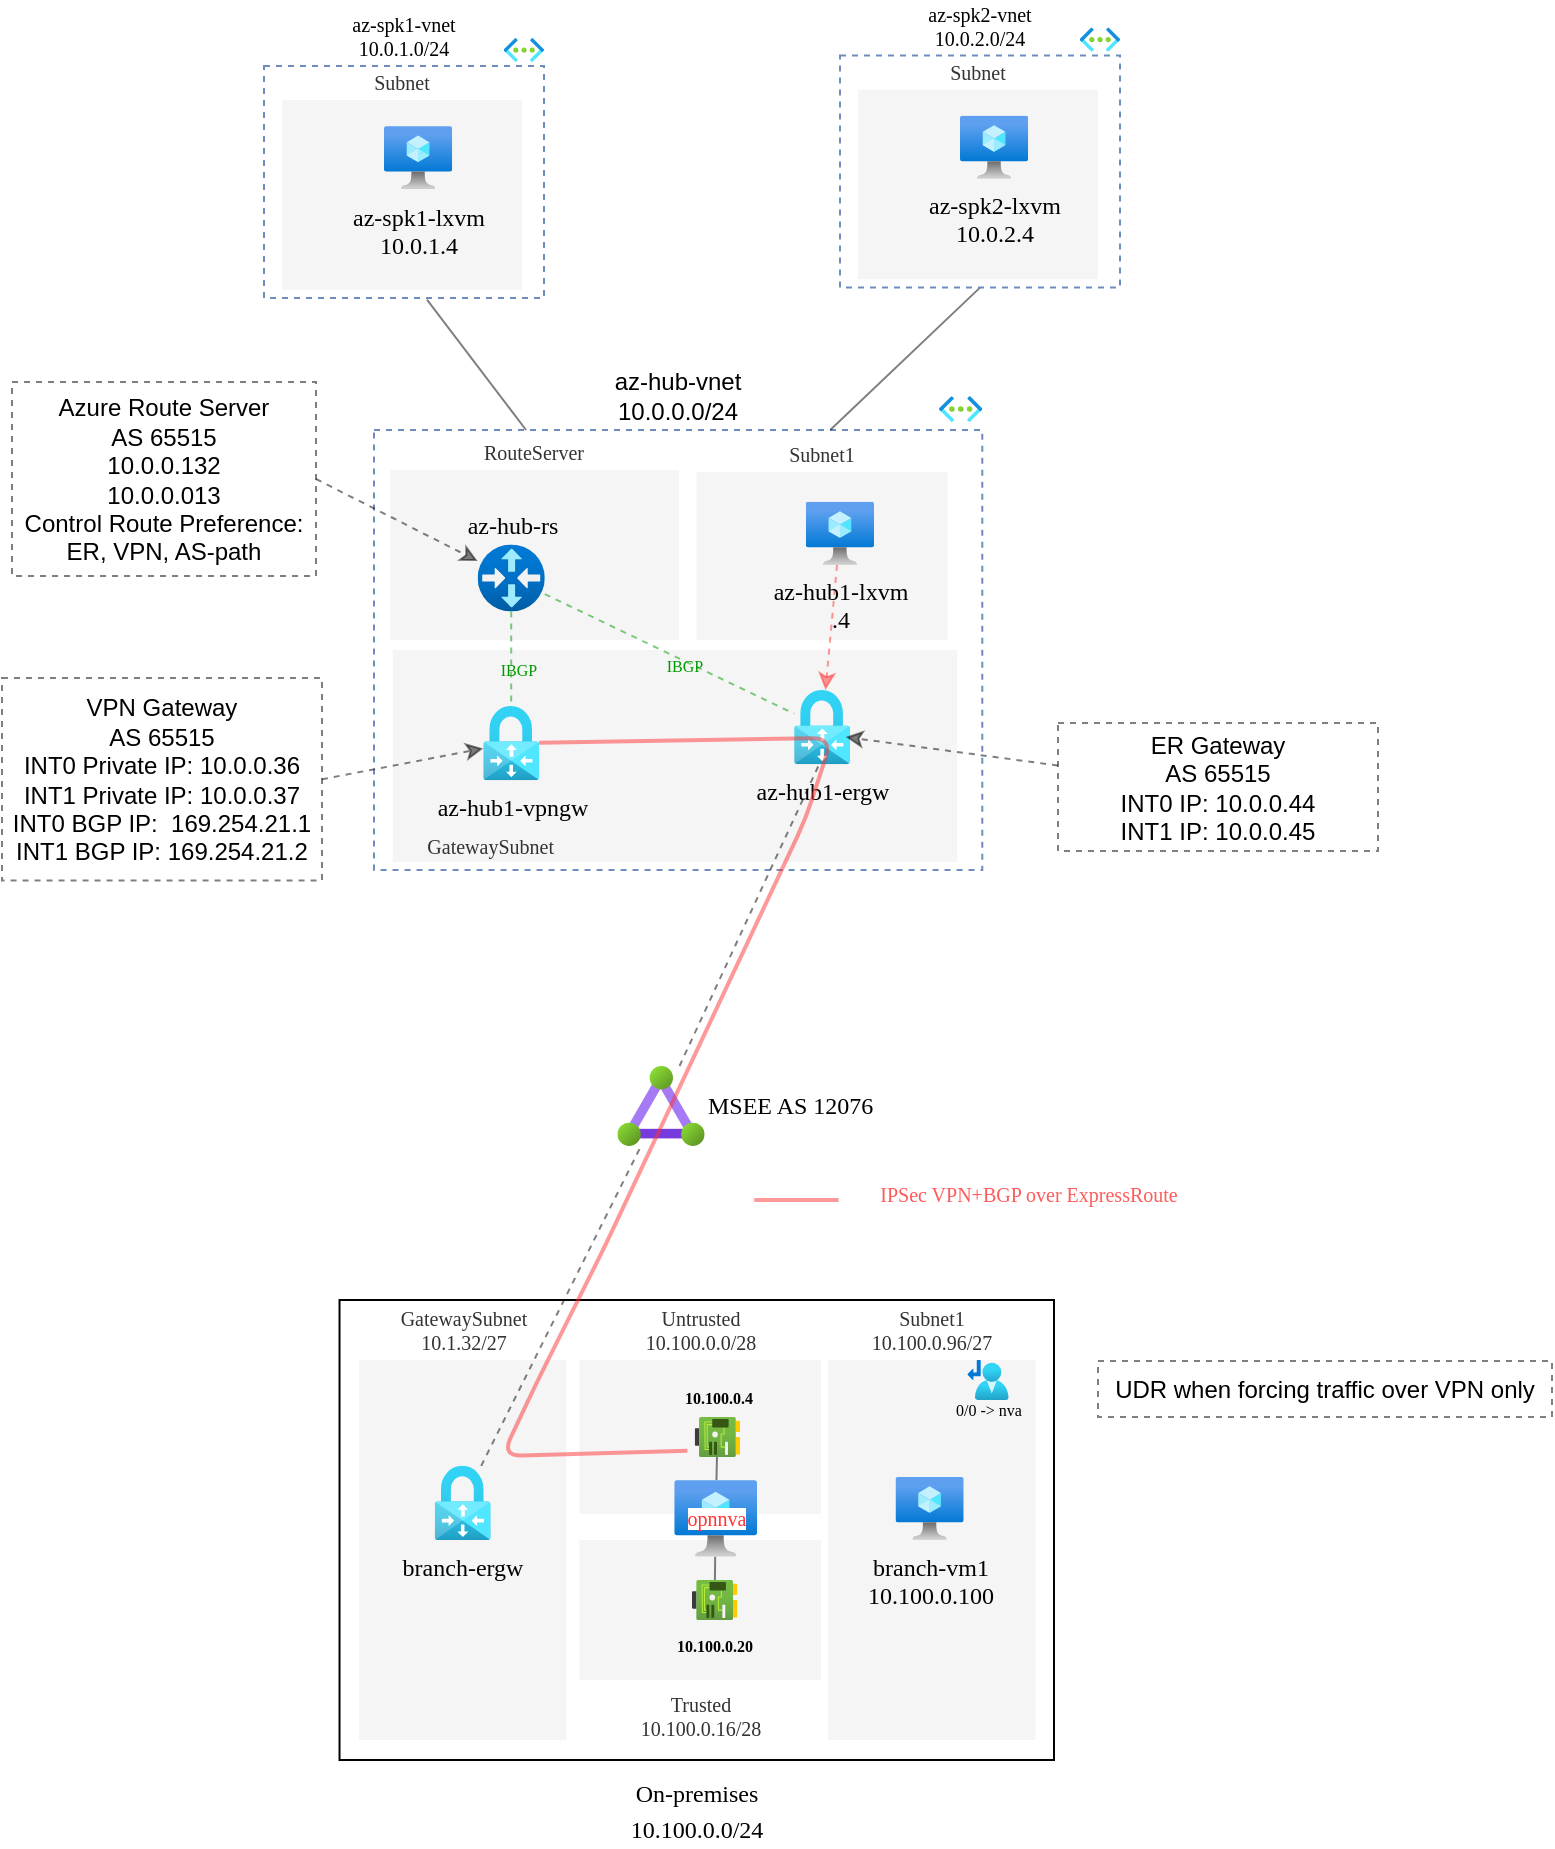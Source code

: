 <mxfile>
    <diagram id="NDvJAJGpe4w62B9Y8Wvt" name="Page-1">
        <mxGraphModel dx="1479" dy="541" grid="0" gridSize="10" guides="1" tooltips="1" connect="1" arrows="1" fold="1" page="1" pageScale="1" pageWidth="850" pageHeight="1100" background="#ffffff" math="0" shadow="0">
            <root>
                <mxCell id="0"/>
                <mxCell id="1" parent="0"/>
                <mxCell id="64" value="&lt;font style=&quot;font-size: 12px;&quot;&gt;On-premises&lt;br style=&quot;&quot;&gt;10.100.0.0/24&lt;br&gt;&lt;/font&gt;" style="whiteSpace=wrap;html=1;labelBackgroundColor=none;fontFamily=Verdana;fontSize=15;labelPosition=center;verticalLabelPosition=bottom;align=center;verticalAlign=top;" parent="1" vertex="1">
                    <mxGeometry x="210.76" y="657" width="357.24" height="230" as="geometry"/>
                </mxCell>
                <mxCell id="69" value="GatewaySubnet&lt;br&gt;10.1.32/27" style="whiteSpace=wrap;html=1;labelBackgroundColor=none;fontFamily=Verdana;fillColor=#f5f5f5;fontColor=#333333;strokeColor=none;fontSize=10;labelPosition=center;verticalLabelPosition=top;align=center;verticalAlign=bottom;" parent="1" vertex="1">
                    <mxGeometry x="220.5" y="687" width="103.69" height="190" as="geometry"/>
                </mxCell>
                <mxCell id="17" value="" style="group;fillColor=default;labelPosition=center;verticalLabelPosition=top;align=center;verticalAlign=bottom;container=0;" parent="1" vertex="1" connectable="0">
                    <mxGeometry x="218" y="218" width="307" height="250" as="geometry"/>
                </mxCell>
                <mxCell id="14" value="az-hub-vnet&lt;br&gt;10.0.0.0/24" style="whiteSpace=wrap;html=1;fillColor=none;strokeColor=#6c8ebf;dashed=1;labelPosition=center;verticalLabelPosition=top;align=center;verticalAlign=bottom;" parent="1" vertex="1">
                    <mxGeometry x="228" y="222" width="304.14" height="220" as="geometry"/>
                </mxCell>
                <mxCell id="15" value="" style="aspect=fixed;html=1;points=[];align=center;image;fontSize=12;image=img/lib/azure2/networking/Virtual_Networks.svg;dashed=1;" parent="1" vertex="1">
                    <mxGeometry x="510.499" y="205.08" width="21.641" height="12.92" as="geometry"/>
                </mxCell>
                <mxCell id="19" value="GatewaySubnet" style="whiteSpace=wrap;html=1;labelBackgroundColor=none;fontFamily=Verdana;fillColor=#f5f5f5;fontColor=#333333;strokeColor=none;fontSize=10;labelPosition=left;verticalLabelPosition=bottom;align=right;verticalAlign=top;spacingLeft=0;spacingBottom=0;spacingRight=-63;spacing=-18;" parent="1" vertex="1">
                    <mxGeometry x="237.39" y="332" width="282.22" height="106" as="geometry"/>
                </mxCell>
                <mxCell id="20" value="RouteServer" style="whiteSpace=wrap;html=1;labelBackgroundColor=none;fontFamily=Verdana;fillColor=#f5f5f5;fontColor=#333333;strokeColor=none;fontSize=10;labelPosition=center;verticalLabelPosition=top;align=center;verticalAlign=bottom;" parent="1" vertex="1">
                    <mxGeometry x="236.31" y="242" width="144.19" height="85" as="geometry"/>
                </mxCell>
                <mxCell id="21" value="Subnet1" style="whiteSpace=wrap;html=1;labelBackgroundColor=none;fontFamily=Verdana;fillColor=#f5f5f5;fontColor=#333333;strokeColor=none;fontSize=10;labelPosition=center;verticalLabelPosition=top;align=center;verticalAlign=bottom;" parent="1" vertex="1">
                    <mxGeometry x="389.27" y="243" width="125.56" height="84" as="geometry"/>
                </mxCell>
                <mxCell id="55" style="edgeStyle=none;html=1;fontFamily=Verdana;fontSize=10;endArrow=none;endFill=0;opacity=50;dashed=1;strokeColor=#009900;" parent="1" source="23" target="22" edge="1">
                    <mxGeometry relative="1" as="geometry"/>
                </mxCell>
                <mxCell id="58" value="IBGP" style="edgeLabel;html=1;align=center;verticalAlign=middle;resizable=0;points=[];fontSize=8;fontFamily=Verdana;labelBackgroundColor=none;fontColor=#009900;" parent="55" vertex="1" connectable="0">
                    <mxGeometry x="0.213" y="3" relative="1" as="geometry">
                        <mxPoint as="offset"/>
                    </mxGeometry>
                </mxCell>
                <mxCell id="57" style="edgeStyle=none;html=1;fontFamily=Verdana;fontSize=10;endArrow=none;endFill=0;opacity=50;dashed=1;strokeColor=#009900;" parent="1" source="23" target="16" edge="1">
                    <mxGeometry relative="1" as="geometry"/>
                </mxCell>
                <mxCell id="59" value="IBGP" style="edgeLabel;html=1;align=center;verticalAlign=middle;resizable=0;points=[];fontSize=8;fontFamily=Verdana;labelBackgroundColor=none;fontColor=#009900;" parent="57" vertex="1" connectable="0">
                    <mxGeometry x="0.123" y="-2" relative="1" as="geometry">
                        <mxPoint as="offset"/>
                    </mxGeometry>
                </mxCell>
                <mxCell id="23" value="az-hub-rs" style="aspect=fixed;html=1;points=[];align=center;image;fontSize=12;image=img/lib/azure2/networking/Virtual_Router.svg;labelBackgroundColor=none;fontFamily=Verdana;fillColor=default;labelPosition=center;verticalLabelPosition=top;verticalAlign=bottom;" parent="1" vertex="1">
                    <mxGeometry x="279.812" y="279.203" width="33.593" height="33.593" as="geometry"/>
                </mxCell>
                <mxCell id="124" value="" style="edgeStyle=none;html=1;dashed=1;strokeColor=#FF3333;fontColor=#FF3333;opacity=50;" edge="1" parent="1" source="26" target="16">
                    <mxGeometry relative="1" as="geometry"/>
                </mxCell>
                <mxCell id="26" value="az-hub1-lxvm&lt;br&gt;.4" style="aspect=fixed;html=1;points=[];align=center;image;fontSize=12;image=img/lib/azure2/compute/Virtual_Machine.svg;labelBackgroundColor=none;fontFamily=Verdana;fillColor=default;" parent="1" vertex="1">
                    <mxGeometry x="443.921" y="257.86" width="34.087" height="31.617" as="geometry"/>
                </mxCell>
                <mxCell id="30" style="edgeStyle=none;html=1;fontFamily=Verdana;fontSize=10;entryX=0.5;entryY=0.917;entryDx=0;entryDy=0;entryPerimeter=0;endArrow=none;endFill=0;opacity=50;dashed=1;" parent="1" source="29" target="16" edge="1">
                    <mxGeometry relative="1" as="geometry"/>
                </mxCell>
                <mxCell id="22" value="az-hub1-vpngw&lt;br&gt;" style="aspect=fixed;html=1;points=[];align=center;image;fontSize=12;image=img/lib/azure2/networking/Virtual_Network_Gateways.svg;glass=0;dashed=1;dashPattern=8 8;strokeColor=#E6E6E6;fontColor=#000000;fillColor=#CCCCCC;rounded=0;sketch=1;hachureGap=4;jiggle=2;curveFitting=1;fontFamily=Verdana;labelBackgroundColor=none;" parent="1" vertex="1">
                    <mxGeometry x="282.632" y="360.001" width="27.944" height="37.082" as="geometry"/>
                </mxCell>
                <mxCell id="16" value="az-hub1-ergw&lt;br&gt;" style="aspect=fixed;html=1;points=[];align=center;image;fontSize=12;image=img/lib/azure2/networking/Virtual_Network_Gateways.svg;glass=0;dashed=1;dashPattern=8 8;strokeColor=#E6E6E6;fontColor=#000000;fillColor=#CCCCCC;rounded=0;sketch=1;hachureGap=4;jiggle=2;curveFitting=1;fontFamily=Verdana;labelBackgroundColor=none;" parent="1" vertex="1">
                    <mxGeometry x="438.08" y="352.003" width="27.944" height="37.082" as="geometry"/>
                </mxCell>
                <mxCell id="29" value="MSEE AS 12076" style="aspect=fixed;html=1;points=[];align=left;image;fontSize=12;image=img/lib/azure2/networking/ExpressRoute_Circuits.svg;labelBackgroundColor=none;fontFamily=Verdana;fillColor=default;labelPosition=right;verticalLabelPosition=middle;verticalAlign=middle;" parent="1" vertex="1">
                    <mxGeometry x="349.63" y="540" width="43.75" height="40" as="geometry"/>
                </mxCell>
                <mxCell id="49" style="edgeStyle=none;html=1;entryX=0.25;entryY=0;entryDx=0;entryDy=0;fontFamily=Verdana;fontSize=10;endArrow=none;endFill=0;opacity=50;exitX=0.582;exitY=1.007;exitDx=0;exitDy=0;exitPerimeter=0;" parent="1" source="31" target="14" edge="1">
                    <mxGeometry relative="1" as="geometry">
                        <mxPoint x="250" y="160" as="sourcePoint"/>
                    </mxGeometry>
                </mxCell>
                <mxCell id="31" value="az-spk1-vnet&lt;br&gt;10.0.1.0/24" style="whiteSpace=wrap;html=1;fillColor=none;strokeColor=#6c8ebf;dashed=1;labelBackgroundColor=none;fontFamily=Verdana;fontSize=10;labelPosition=center;verticalLabelPosition=top;align=center;verticalAlign=bottom;" parent="1" vertex="1">
                    <mxGeometry x="173" y="40" width="140" height="116" as="geometry"/>
                </mxCell>
                <mxCell id="32" value="" style="aspect=fixed;html=1;points=[];align=center;image;fontSize=12;image=img/lib/azure2/networking/Virtual_Networks.svg;dashed=1;labelBackgroundColor=none;fontFamily=Verdana;fillColor=default;" parent="1" vertex="1">
                    <mxGeometry x="292.9" y="26" width="20.1" height="12" as="geometry"/>
                </mxCell>
                <mxCell id="47" value="Subnet" style="whiteSpace=wrap;html=1;labelBackgroundColor=none;fontFamily=Verdana;fillColor=#f5f5f5;fontColor=#333333;strokeColor=none;fontSize=10;labelPosition=center;verticalLabelPosition=top;align=center;verticalAlign=bottom;" parent="1" vertex="1">
                    <mxGeometry x="182" y="57" width="120" height="94.79" as="geometry"/>
                </mxCell>
                <mxCell id="48" value="az-spk1-lxvm&lt;br&gt;10.0.1.4" style="aspect=fixed;html=1;points=[];align=center;image;fontSize=12;image=img/lib/azure2/compute/Virtual_Machine.svg;labelBackgroundColor=none;fontFamily=Verdana;fillColor=default;" parent="1" vertex="1">
                    <mxGeometry x="233.001" y="70.0" width="34.087" height="31.617" as="geometry"/>
                </mxCell>
                <mxCell id="54" style="edgeStyle=none;html=1;exitX=0.5;exitY=1;exitDx=0;exitDy=0;entryX=0.75;entryY=0;entryDx=0;entryDy=0;fontFamily=Verdana;fontSize=10;endArrow=none;endFill=0;opacity=50;" parent="1" source="50" target="14" edge="1">
                    <mxGeometry relative="1" as="geometry"/>
                </mxCell>
                <mxCell id="50" value="az-spk2-vnet&lt;br&gt;10.0.2.0/24" style="whiteSpace=wrap;html=1;fillColor=none;strokeColor=#6c8ebf;dashed=1;labelBackgroundColor=none;fontFamily=Verdana;fontSize=10;labelPosition=center;verticalLabelPosition=top;align=center;verticalAlign=bottom;" parent="1" vertex="1">
                    <mxGeometry x="461" y="34.81" width="140" height="116" as="geometry"/>
                </mxCell>
                <mxCell id="51" value="" style="aspect=fixed;html=1;points=[];align=center;image;fontSize=12;image=img/lib/azure2/networking/Virtual_Networks.svg;dashed=1;labelBackgroundColor=none;fontFamily=Verdana;fillColor=default;" parent="1" vertex="1">
                    <mxGeometry x="580.9" y="20.81" width="20.1" height="12" as="geometry"/>
                </mxCell>
                <mxCell id="52" value="Subnet" style="whiteSpace=wrap;html=1;labelBackgroundColor=none;fontFamily=Verdana;fillColor=#f5f5f5;fontColor=#333333;strokeColor=none;fontSize=10;labelPosition=center;verticalLabelPosition=top;align=center;verticalAlign=bottom;" parent="1" vertex="1">
                    <mxGeometry x="470" y="51.81" width="120" height="94.79" as="geometry"/>
                </mxCell>
                <mxCell id="53" value="az-spk2-lxvm&lt;br&gt;10.0.2.4" style="aspect=fixed;html=1;points=[];align=center;image;fontSize=12;image=img/lib/azure2/compute/Virtual_Machine.svg;labelBackgroundColor=none;fontFamily=Verdana;fillColor=default;" parent="1" vertex="1">
                    <mxGeometry x="521.001" y="64.81" width="34.087" height="31.617" as="geometry"/>
                </mxCell>
                <mxCell id="68" value="branch-ergw" style="aspect=fixed;html=1;points=[];align=center;image;fontSize=12;image=img/lib/azure2/networking/Virtual_Network_Gateways.svg;glass=0;dashed=1;dashPattern=8 8;strokeColor=#E6E6E6;fontColor=#000000;fillColor=#CCCCCC;rounded=0;sketch=1;hachureGap=4;jiggle=2;curveFitting=1;fontFamily=Verdana;labelBackgroundColor=none;" parent="1" vertex="1">
                    <mxGeometry x="258.37" y="739.913" width="27.944" height="37.082" as="geometry"/>
                </mxCell>
                <mxCell id="70" value="Untrusted&lt;br&gt;10.100.0.0/28" style="whiteSpace=wrap;html=1;labelBackgroundColor=none;fontFamily=Verdana;fillColor=#f5f5f5;fontColor=#333333;strokeColor=none;fontSize=10;labelPosition=center;verticalLabelPosition=top;align=center;verticalAlign=bottom;" parent="1" vertex="1">
                    <mxGeometry x="330.76" y="687" width="120.78" height="77" as="geometry"/>
                </mxCell>
                <mxCell id="71" value="Subnet1&lt;br&gt;10.100.0.96/27" style="whiteSpace=wrap;html=1;labelBackgroundColor=none;fontFamily=Verdana;fillColor=#f5f5f5;fontColor=#333333;strokeColor=none;fontSize=10;labelPosition=center;verticalLabelPosition=top;align=center;verticalAlign=bottom;" parent="1" vertex="1">
                    <mxGeometry x="455.08" y="687" width="103.69" height="190" as="geometry"/>
                </mxCell>
                <mxCell id="73" value="Trusted&lt;br&gt;10.100.0.16/28" style="whiteSpace=wrap;html=1;labelBackgroundColor=none;fontFamily=Verdana;fillColor=#f5f5f5;fontColor=#333333;strokeColor=none;fontSize=10;labelPosition=center;verticalLabelPosition=bottom;align=center;verticalAlign=top;" parent="1" vertex="1">
                    <mxGeometry x="330.76" y="777" width="120.78" height="70" as="geometry"/>
                </mxCell>
                <mxCell id="76" value="&lt;span style=&quot;background-color: rgb(255, 255, 255); font-size: 10px;&quot;&gt;opnnva&lt;/span&gt;" style="aspect=fixed;html=1;points=[];align=center;image;fontSize=10;image=img/lib/azure2/compute/Virtual_Machine.svg;labelBackgroundColor=none;fontFamily=Verdana;fillColor=default;labelPosition=center;verticalLabelPosition=middle;verticalAlign=middle;fontColor=#FF3333;" parent="1" vertex="1">
                    <mxGeometry x="378.13" y="747" width="41.37" height="38.38" as="geometry"/>
                </mxCell>
                <mxCell id="77" value="&lt;span style=&quot;font-weight: normal;&quot;&gt;branch-vm1&lt;br&gt;10.100.0.100&lt;/span&gt;" style="aspect=fixed;html=1;points=[];align=center;image;fontSize=12;image=img/lib/azure2/compute/Virtual_Machine.svg;labelBackgroundColor=none;fontFamily=Verdana;fillColor=default;fontStyle=1" parent="1" vertex="1">
                    <mxGeometry x="488.761" y="745.38" width="34.087" height="31.617" as="geometry"/>
                </mxCell>
                <mxCell id="84" style="edgeStyle=none;html=1;strokeColor=#000000;strokeWidth=1;fontFamily=Verdana;fontSize=8;fontColor=#000000;endArrow=none;endFill=0;opacity=50;" parent="1" source="83" target="76" edge="1">
                    <mxGeometry relative="1" as="geometry"/>
                </mxCell>
                <mxCell id="83" value="10.100.0.4" style="aspect=fixed;html=1;points=[];align=center;image;fontSize=8;image=img/lib/azure2/networking/Network_Interfaces.svg;labelBackgroundColor=none;fontFamily=Verdana;fontColor=#000000;fillColor=none;labelPosition=center;verticalLabelPosition=top;verticalAlign=bottom;fontStyle=1;spacing=4;" parent="1" vertex="1">
                    <mxGeometry x="388.36" y="715.5" width="22.67" height="20" as="geometry"/>
                </mxCell>
                <mxCell id="85" value="&lt;font style=&quot;font-size: 8px;&quot;&gt;0/0 -&amp;gt; nva&lt;/font&gt;" style="aspect=fixed;html=1;points=[];align=center;image;fontSize=12;image=img/lib/azure2/networking/Route_Tables.svg;labelBackgroundColor=none;fontFamily=Verdana;fontColor=#000000;fillColor=none;spacing=-8;" parent="1" vertex="1">
                    <mxGeometry x="524.68" y="687" width="20.65" height="20" as="geometry"/>
                </mxCell>
                <mxCell id="88" style="edgeStyle=none;html=1;strokeColor=#000000;strokeWidth=1;fontFamily=Verdana;fontSize=8;fontColor=#000000;endArrow=none;endFill=0;opacity=50;" parent="1" source="87" target="76" edge="1">
                    <mxGeometry relative="1" as="geometry"/>
                </mxCell>
                <mxCell id="87" value="10.100.0.20" style="aspect=fixed;html=1;points=[];align=center;image;fontSize=8;image=img/lib/azure2/networking/Network_Interfaces.svg;labelBackgroundColor=none;fontFamily=Verdana;fontColor=#000000;fillColor=none;labelPosition=center;verticalLabelPosition=bottom;verticalAlign=top;fontStyle=1;spacing=4;" parent="1" vertex="1">
                    <mxGeometry x="387" y="797" width="22.67" height="20" as="geometry"/>
                </mxCell>
                <mxCell id="91" value="" style="edgeStyle=none;orthogonalLoop=1;jettySize=auto;html=1;strokeColor=#FF3333;strokeWidth=2;fontFamily=Verdana;fontSize=8;fontColor=#FF3333;endArrow=none;endFill=0;opacity=50;elbow=vertical;entryX=-0.161;entryY=0.846;entryDx=0;entryDy=0;entryPerimeter=0;rounded=1;shadow=0;" parent="1" target="83" edge="1" source="22">
                    <mxGeometry width="80" relative="1" as="geometry">
                        <mxPoint x="309" y="403" as="sourcePoint"/>
                        <mxPoint x="450" y="570" as="targetPoint"/>
                        <Array as="points">
                            <mxPoint x="457" y="376"/>
                            <mxPoint x="444" y="416"/>
                            <mxPoint x="344" y="629"/>
                            <mxPoint x="309" y="699"/>
                            <mxPoint x="292" y="735"/>
                        </Array>
                    </mxGeometry>
                </mxCell>
                <mxCell id="94" value="" style="orthogonalLoop=1;jettySize=auto;html=1;rounded=1;shadow=0;sketch=0;strokeColor=#FF3333;strokeWidth=2;fontFamily=Verdana;fontSize=8;fontColor=#FF3333;endArrow=none;endFill=0;opacity=50;elbow=vertical;" parent="1" edge="1">
                    <mxGeometry width="80" relative="1" as="geometry">
                        <mxPoint x="418.13" y="607" as="sourcePoint"/>
                        <mxPoint x="460.27" y="607" as="targetPoint"/>
                    </mxGeometry>
                </mxCell>
                <mxCell id="96" value="&lt;br&gt;&lt;span style=&quot;font-family: Verdana; font-size: 10px; font-style: normal; font-variant-ligatures: normal; font-variant-caps: normal; letter-spacing: normal; orphans: 2; text-align: center; text-indent: 0px; text-transform: none; widows: 2; word-spacing: 0px; -webkit-text-stroke-width: 0px; background-color: rgb(255, 255, 255); text-decoration-thickness: initial; text-decoration-style: initial; text-decoration-color: initial; float: none; display: inline !important;&quot;&gt;IPSec VPN+BGP over ExpressRoute&lt;/span&gt;" style="edgeLabel;html=1;align=center;verticalAlign=middle;resizable=0;points=[];fontSize=10;fontFamily=Verdana;fontColor=#FF3333;fontStyle=0;textOpacity=80;" parent="94" vertex="1" connectable="0">
                    <mxGeometry x="-0.292" y="-2" relative="1" as="geometry">
                        <mxPoint x="122" y="-11" as="offset"/>
                    </mxGeometry>
                </mxCell>
                <mxCell id="65" value="" style="edgeStyle=none;html=1;strokeColor=default;fontFamily=Verdana;fontSize=10;fontColor=default;endArrow=none;endFill=0;opacity=50;strokeWidth=1;dashed=1;" parent="1" source="68" target="29" edge="1">
                    <mxGeometry relative="1" as="geometry"/>
                </mxCell>
                <mxCell id="102" style="edgeStyle=none;html=1;strokeColor=#000000;exitX=1;exitY=0.5;exitDx=0;exitDy=0;opacity=50;dashed=1;" edge="1" parent="1" source="101" target="23">
                    <mxGeometry relative="1" as="geometry"/>
                </mxCell>
                <mxCell id="101" value="Azure Route Server&lt;br&gt;AS 65515&lt;br&gt;10.0.0.132&lt;br&gt;10.0.0.013&lt;br&gt;Control Route Preference: ER, VPN, AS-path" style="text;strokeColor=default;align=center;fillColor=none;html=1;verticalAlign=middle;whiteSpace=wrap;rounded=0;dashed=1;opacity=50;" vertex="1" parent="1">
                    <mxGeometry x="47" y="198" width="152" height="97" as="geometry"/>
                </mxCell>
                <mxCell id="109" style="edgeStyle=none;html=1;exitX=1;exitY=0.5;exitDx=0;exitDy=0;strokeColor=#000000;opacity=50;dashed=1;" edge="1" parent="1" source="103" target="22">
                    <mxGeometry relative="1" as="geometry"/>
                </mxCell>
                <mxCell id="103" value="VPN Gateway&lt;br&gt;AS 65515&lt;br&gt;INT0 Private IP: 10.0.0.36&lt;br&gt;INT1 Private IP: 10.0.0.37&lt;br&gt;INT0 BGP IP:&amp;nbsp;&amp;nbsp;169.254.21.1&lt;br&gt;INT1 BGP IP:&amp;nbsp;169.254.21.2" style="text;strokeColor=default;align=center;fillColor=none;html=1;verticalAlign=middle;whiteSpace=wrap;rounded=0;dashed=1;opacity=50;" vertex="1" parent="1">
                    <mxGeometry x="42" y="346" width="160" height="101.27" as="geometry"/>
                </mxCell>
                <mxCell id="108" style="edgeStyle=none;html=1;entryX=0.923;entryY=0.634;entryDx=0;entryDy=0;entryPerimeter=0;strokeColor=#000000;opacity=50;dashed=1;" edge="1" parent="1" source="104" target="16">
                    <mxGeometry relative="1" as="geometry"/>
                </mxCell>
                <mxCell id="104" value="ER Gateway&lt;br&gt;AS 65515&lt;br&gt;INT0 IP: 10.0.0.44&lt;br&gt;INT1 IP: 10.0.0.45" style="text;strokeColor=default;align=center;fillColor=none;html=1;verticalAlign=middle;whiteSpace=wrap;rounded=0;dashed=1;opacity=50;" vertex="1" parent="1">
                    <mxGeometry x="570.0" y="368.5" width="160" height="64" as="geometry"/>
                </mxCell>
                <mxCell id="114" value="UDR when forcing traffic over VPN only" style="text;strokeColor=default;align=center;fillColor=none;html=1;verticalAlign=middle;whiteSpace=wrap;rounded=0;dashed=1;opacity=50;" vertex="1" parent="1">
                    <mxGeometry x="590" y="687.5" width="227" height="28" as="geometry"/>
                </mxCell>
                <mxCell id="115" value="BGP" parent="0" visible="0"/>
                <mxCell id="116" style="edgeStyle=none;html=1;dashed=1;strokeColor=#FF8000;opacity=50;exitX=1;exitY=0.5;exitDx=0;exitDy=0;entryX=-0.102;entryY=0.161;entryDx=0;entryDy=0;entryPerimeter=0;" edge="1" parent="115" source="117">
                    <mxGeometry relative="1" as="geometry">
                        <mxPoint x="345.168" y="546.44" as="targetPoint"/>
                    </mxGeometry>
                </mxCell>
                <mxCell id="117" value="&lt;span style=&quot;font-family: Verdana; font-size: 12px; font-style: normal; font-variant-ligatures: normal; font-variant-caps: normal; letter-spacing: normal; orphans: 2; text-align: center; text-indent: 0px; text-transform: none; widows: 2; word-spacing: 0px; -webkit-text-stroke-width: 0px; background-color: rgb(251, 251, 251); text-decoration-thickness: initial; text-decoration-style: initial; text-decoration-color: initial; float: none; display: inline !important;&quot;&gt;On-premsies BGP Advertisement&lt;br&gt;10.100.0.0/24 - via ER and VPN&lt;br&gt;&lt;b&gt;10.100.0.4/32 - via ER only&lt;br&gt;&lt;/b&gt;10.0.0.0/8 via VPN only.&lt;br&gt;&lt;/span&gt;" style="text;whiteSpace=wrap;html=1;fontSize=10;fontFamily=Verdana;fontColor=#FF8000;strokeColor=#FF8000;dashed=1;" vertex="1" parent="115">
                    <mxGeometry x="104" y="573" width="207" height="66" as="geometry"/>
                </mxCell>
                <mxCell id="118" style="edgeStyle=none;html=1;exitX=0;exitY=0.5;exitDx=0;exitDy=0;dashed=1;strokeColor=#FF3333;fontColor=#FF3333;opacity=50;" edge="1" parent="115" source="119">
                    <mxGeometry relative="1" as="geometry">
                        <mxPoint x="402.0" y="545" as="targetPoint"/>
                    </mxGeometry>
                </mxCell>
                <mxCell id="119" value="&lt;span style=&quot;font-family: Verdana; font-size: 12px; font-style: normal; font-variant-ligatures: normal; font-variant-caps: normal; letter-spacing: normal; orphans: 2; text-align: center; text-indent: 0px; text-transform: none; widows: 2; word-spacing: 0px; -webkit-text-stroke-width: 0px; background-color: rgb(251, 251, 251); text-decoration-thickness: initial; text-decoration-style: initial; text-decoration-color: initial; float: none; display: inline !important;&quot;&gt;Azure BGP Advertisement&lt;br&gt;10.0.0.0/24 via ER and VPN&lt;br&gt;10.0.1.0/24 via ER and VPN&lt;br&gt;10.0.2.0/24 via ER and VPN&lt;br&gt;&lt;/span&gt;" style="text;whiteSpace=wrap;html=1;fontSize=10;fontFamily=Verdana;fontColor=#FF8000;strokeColor=#FF8000;dashed=1;" vertex="1" parent="115">
                    <mxGeometry x="434.54" y="452" width="179.46" height="70" as="geometry"/>
                </mxCell>
            </root>
        </mxGraphModel>
    </diagram>
</mxfile>